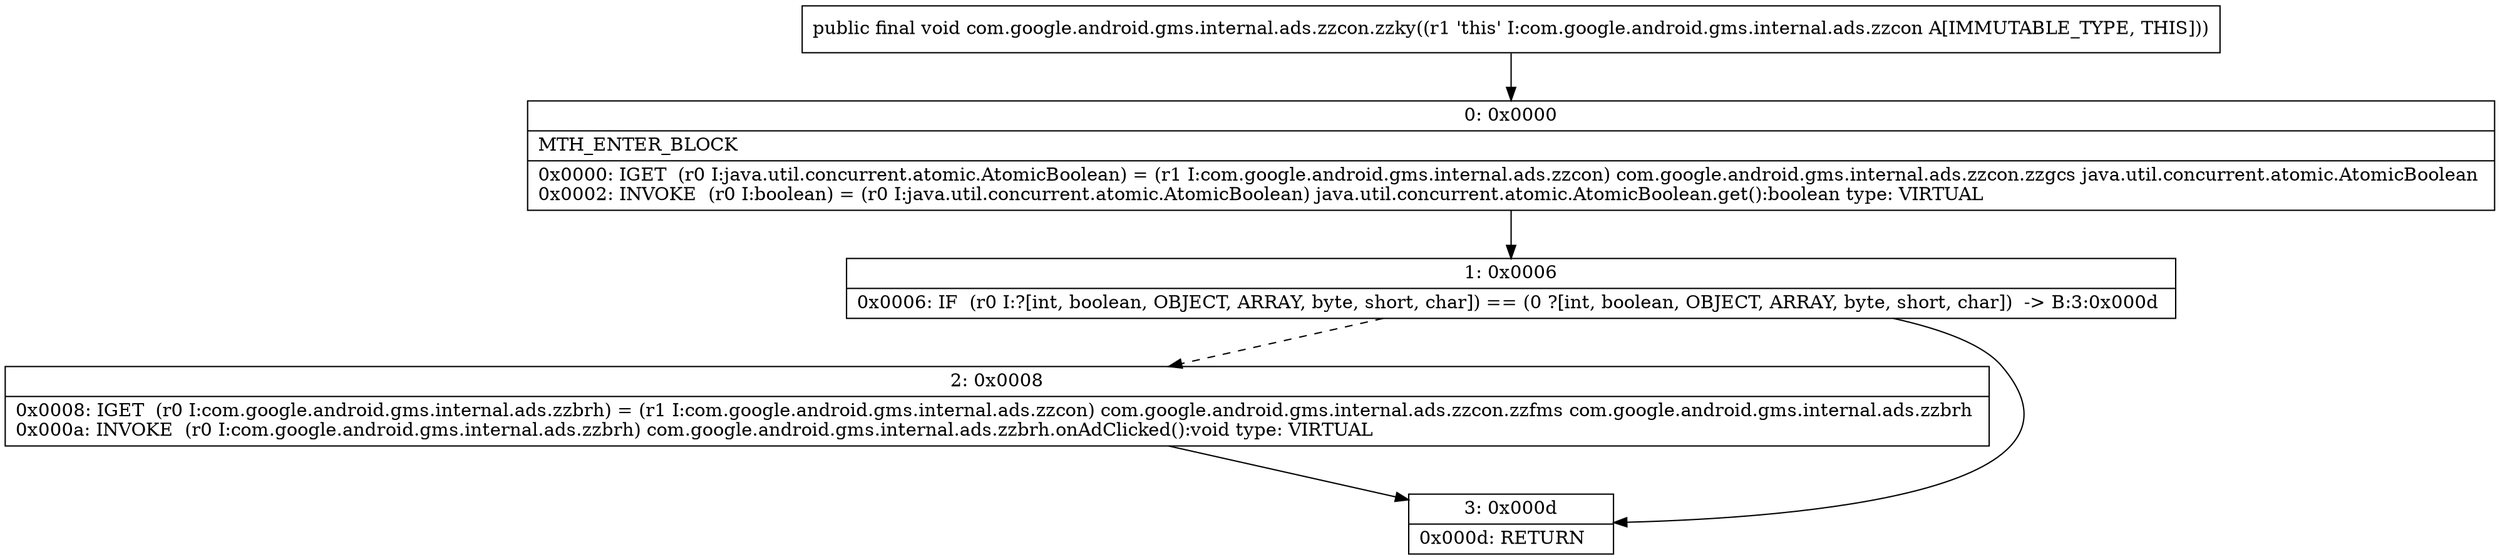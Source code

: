 digraph "CFG forcom.google.android.gms.internal.ads.zzcon.zzky()V" {
Node_0 [shape=record,label="{0\:\ 0x0000|MTH_ENTER_BLOCK\l|0x0000: IGET  (r0 I:java.util.concurrent.atomic.AtomicBoolean) = (r1 I:com.google.android.gms.internal.ads.zzcon) com.google.android.gms.internal.ads.zzcon.zzgcs java.util.concurrent.atomic.AtomicBoolean \l0x0002: INVOKE  (r0 I:boolean) = (r0 I:java.util.concurrent.atomic.AtomicBoolean) java.util.concurrent.atomic.AtomicBoolean.get():boolean type: VIRTUAL \l}"];
Node_1 [shape=record,label="{1\:\ 0x0006|0x0006: IF  (r0 I:?[int, boolean, OBJECT, ARRAY, byte, short, char]) == (0 ?[int, boolean, OBJECT, ARRAY, byte, short, char])  \-\> B:3:0x000d \l}"];
Node_2 [shape=record,label="{2\:\ 0x0008|0x0008: IGET  (r0 I:com.google.android.gms.internal.ads.zzbrh) = (r1 I:com.google.android.gms.internal.ads.zzcon) com.google.android.gms.internal.ads.zzcon.zzfms com.google.android.gms.internal.ads.zzbrh \l0x000a: INVOKE  (r0 I:com.google.android.gms.internal.ads.zzbrh) com.google.android.gms.internal.ads.zzbrh.onAdClicked():void type: VIRTUAL \l}"];
Node_3 [shape=record,label="{3\:\ 0x000d|0x000d: RETURN   \l}"];
MethodNode[shape=record,label="{public final void com.google.android.gms.internal.ads.zzcon.zzky((r1 'this' I:com.google.android.gms.internal.ads.zzcon A[IMMUTABLE_TYPE, THIS])) }"];
MethodNode -> Node_0;
Node_0 -> Node_1;
Node_1 -> Node_2[style=dashed];
Node_1 -> Node_3;
Node_2 -> Node_3;
}

